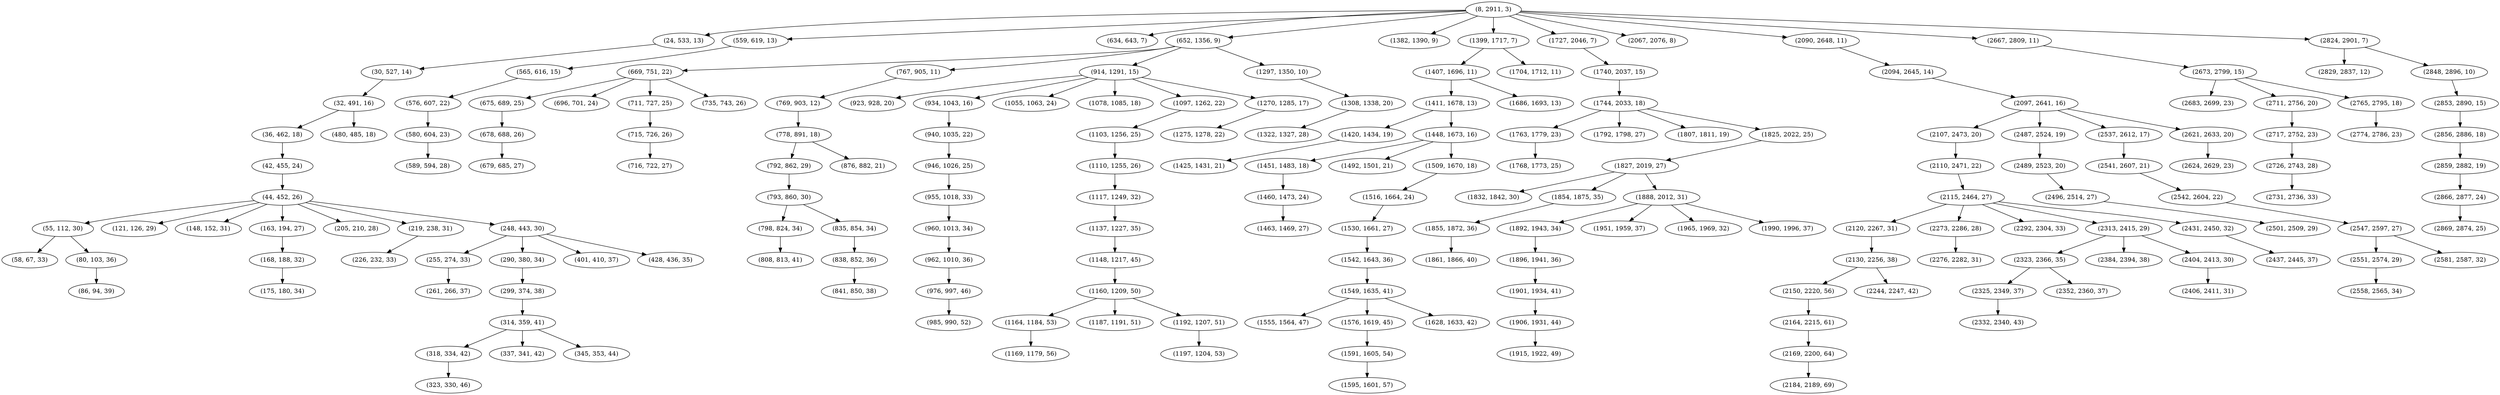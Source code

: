 digraph tree {
    "(8, 2911, 3)";
    "(24, 533, 13)";
    "(30, 527, 14)";
    "(32, 491, 16)";
    "(36, 462, 18)";
    "(42, 455, 24)";
    "(44, 452, 26)";
    "(55, 112, 30)";
    "(58, 67, 33)";
    "(80, 103, 36)";
    "(86, 94, 39)";
    "(121, 126, 29)";
    "(148, 152, 31)";
    "(163, 194, 27)";
    "(168, 188, 32)";
    "(175, 180, 34)";
    "(205, 210, 28)";
    "(219, 238, 31)";
    "(226, 232, 33)";
    "(248, 443, 30)";
    "(255, 274, 33)";
    "(261, 266, 37)";
    "(290, 380, 34)";
    "(299, 374, 38)";
    "(314, 359, 41)";
    "(318, 334, 42)";
    "(323, 330, 46)";
    "(337, 341, 42)";
    "(345, 353, 44)";
    "(401, 410, 37)";
    "(428, 436, 35)";
    "(480, 485, 18)";
    "(559, 619, 13)";
    "(565, 616, 15)";
    "(576, 607, 22)";
    "(580, 604, 23)";
    "(589, 594, 28)";
    "(634, 643, 7)";
    "(652, 1356, 9)";
    "(669, 751, 22)";
    "(675, 689, 25)";
    "(678, 688, 26)";
    "(679, 685, 27)";
    "(696, 701, 24)";
    "(711, 727, 25)";
    "(715, 726, 26)";
    "(716, 722, 27)";
    "(735, 743, 26)";
    "(767, 905, 11)";
    "(769, 903, 12)";
    "(778, 891, 18)";
    "(792, 862, 29)";
    "(793, 860, 30)";
    "(798, 824, 34)";
    "(808, 813, 41)";
    "(835, 854, 34)";
    "(838, 852, 36)";
    "(841, 850, 38)";
    "(876, 882, 21)";
    "(914, 1291, 15)";
    "(923, 928, 20)";
    "(934, 1043, 16)";
    "(940, 1035, 22)";
    "(946, 1026, 25)";
    "(955, 1018, 33)";
    "(960, 1013, 34)";
    "(962, 1010, 36)";
    "(976, 997, 46)";
    "(985, 990, 52)";
    "(1055, 1063, 24)";
    "(1078, 1085, 18)";
    "(1097, 1262, 22)";
    "(1103, 1256, 25)";
    "(1110, 1255, 26)";
    "(1117, 1249, 32)";
    "(1137, 1227, 35)";
    "(1148, 1217, 45)";
    "(1160, 1209, 50)";
    "(1164, 1184, 53)";
    "(1169, 1179, 56)";
    "(1187, 1191, 51)";
    "(1192, 1207, 51)";
    "(1197, 1204, 53)";
    "(1270, 1285, 17)";
    "(1275, 1278, 22)";
    "(1297, 1350, 10)";
    "(1308, 1338, 20)";
    "(1322, 1327, 28)";
    "(1382, 1390, 9)";
    "(1399, 1717, 7)";
    "(1407, 1696, 11)";
    "(1411, 1678, 13)";
    "(1420, 1434, 19)";
    "(1425, 1431, 21)";
    "(1448, 1673, 16)";
    "(1451, 1483, 18)";
    "(1460, 1473, 24)";
    "(1463, 1469, 27)";
    "(1492, 1501, 21)";
    "(1509, 1670, 18)";
    "(1516, 1664, 24)";
    "(1530, 1661, 27)";
    "(1542, 1643, 36)";
    "(1549, 1635, 41)";
    "(1555, 1564, 47)";
    "(1576, 1619, 45)";
    "(1591, 1605, 54)";
    "(1595, 1601, 57)";
    "(1628, 1633, 42)";
    "(1686, 1693, 13)";
    "(1704, 1712, 11)";
    "(1727, 2046, 7)";
    "(1740, 2037, 15)";
    "(1744, 2033, 18)";
    "(1763, 1779, 23)";
    "(1768, 1773, 25)";
    "(1792, 1798, 27)";
    "(1807, 1811, 19)";
    "(1825, 2022, 25)";
    "(1827, 2019, 27)";
    "(1832, 1842, 30)";
    "(1854, 1875, 35)";
    "(1855, 1872, 36)";
    "(1861, 1866, 40)";
    "(1888, 2012, 31)";
    "(1892, 1943, 34)";
    "(1896, 1941, 36)";
    "(1901, 1934, 41)";
    "(1906, 1931, 44)";
    "(1915, 1922, 49)";
    "(1951, 1959, 37)";
    "(1965, 1969, 32)";
    "(1990, 1996, 37)";
    "(2067, 2076, 8)";
    "(2090, 2648, 11)";
    "(2094, 2645, 14)";
    "(2097, 2641, 16)";
    "(2107, 2473, 20)";
    "(2110, 2471, 22)";
    "(2115, 2464, 27)";
    "(2120, 2267, 31)";
    "(2130, 2256, 38)";
    "(2150, 2220, 56)";
    "(2164, 2215, 61)";
    "(2169, 2200, 64)";
    "(2184, 2189, 69)";
    "(2244, 2247, 42)";
    "(2273, 2286, 28)";
    "(2276, 2282, 31)";
    "(2292, 2304, 33)";
    "(2313, 2415, 29)";
    "(2323, 2366, 35)";
    "(2325, 2349, 37)";
    "(2332, 2340, 43)";
    "(2352, 2360, 37)";
    "(2384, 2394, 38)";
    "(2404, 2413, 30)";
    "(2406, 2411, 31)";
    "(2431, 2450, 32)";
    "(2437, 2445, 37)";
    "(2487, 2524, 19)";
    "(2489, 2523, 20)";
    "(2496, 2514, 27)";
    "(2501, 2509, 29)";
    "(2537, 2612, 17)";
    "(2541, 2607, 21)";
    "(2542, 2604, 22)";
    "(2547, 2597, 27)";
    "(2551, 2574, 29)";
    "(2558, 2565, 34)";
    "(2581, 2587, 32)";
    "(2621, 2633, 20)";
    "(2624, 2629, 23)";
    "(2667, 2809, 11)";
    "(2673, 2799, 15)";
    "(2683, 2699, 23)";
    "(2711, 2756, 20)";
    "(2717, 2752, 23)";
    "(2726, 2743, 28)";
    "(2731, 2736, 33)";
    "(2765, 2795, 18)";
    "(2774, 2786, 23)";
    "(2824, 2901, 7)";
    "(2829, 2837, 12)";
    "(2848, 2896, 10)";
    "(2853, 2890, 15)";
    "(2856, 2886, 18)";
    "(2859, 2882, 19)";
    "(2866, 2877, 24)";
    "(2869, 2874, 25)";
    "(8, 2911, 3)" -> "(24, 533, 13)";
    "(8, 2911, 3)" -> "(559, 619, 13)";
    "(8, 2911, 3)" -> "(634, 643, 7)";
    "(8, 2911, 3)" -> "(652, 1356, 9)";
    "(8, 2911, 3)" -> "(1382, 1390, 9)";
    "(8, 2911, 3)" -> "(1399, 1717, 7)";
    "(8, 2911, 3)" -> "(1727, 2046, 7)";
    "(8, 2911, 3)" -> "(2067, 2076, 8)";
    "(8, 2911, 3)" -> "(2090, 2648, 11)";
    "(8, 2911, 3)" -> "(2667, 2809, 11)";
    "(8, 2911, 3)" -> "(2824, 2901, 7)";
    "(24, 533, 13)" -> "(30, 527, 14)";
    "(30, 527, 14)" -> "(32, 491, 16)";
    "(32, 491, 16)" -> "(36, 462, 18)";
    "(32, 491, 16)" -> "(480, 485, 18)";
    "(36, 462, 18)" -> "(42, 455, 24)";
    "(42, 455, 24)" -> "(44, 452, 26)";
    "(44, 452, 26)" -> "(55, 112, 30)";
    "(44, 452, 26)" -> "(121, 126, 29)";
    "(44, 452, 26)" -> "(148, 152, 31)";
    "(44, 452, 26)" -> "(163, 194, 27)";
    "(44, 452, 26)" -> "(205, 210, 28)";
    "(44, 452, 26)" -> "(219, 238, 31)";
    "(44, 452, 26)" -> "(248, 443, 30)";
    "(55, 112, 30)" -> "(58, 67, 33)";
    "(55, 112, 30)" -> "(80, 103, 36)";
    "(80, 103, 36)" -> "(86, 94, 39)";
    "(163, 194, 27)" -> "(168, 188, 32)";
    "(168, 188, 32)" -> "(175, 180, 34)";
    "(219, 238, 31)" -> "(226, 232, 33)";
    "(248, 443, 30)" -> "(255, 274, 33)";
    "(248, 443, 30)" -> "(290, 380, 34)";
    "(248, 443, 30)" -> "(401, 410, 37)";
    "(248, 443, 30)" -> "(428, 436, 35)";
    "(255, 274, 33)" -> "(261, 266, 37)";
    "(290, 380, 34)" -> "(299, 374, 38)";
    "(299, 374, 38)" -> "(314, 359, 41)";
    "(314, 359, 41)" -> "(318, 334, 42)";
    "(314, 359, 41)" -> "(337, 341, 42)";
    "(314, 359, 41)" -> "(345, 353, 44)";
    "(318, 334, 42)" -> "(323, 330, 46)";
    "(559, 619, 13)" -> "(565, 616, 15)";
    "(565, 616, 15)" -> "(576, 607, 22)";
    "(576, 607, 22)" -> "(580, 604, 23)";
    "(580, 604, 23)" -> "(589, 594, 28)";
    "(652, 1356, 9)" -> "(669, 751, 22)";
    "(652, 1356, 9)" -> "(767, 905, 11)";
    "(652, 1356, 9)" -> "(914, 1291, 15)";
    "(652, 1356, 9)" -> "(1297, 1350, 10)";
    "(669, 751, 22)" -> "(675, 689, 25)";
    "(669, 751, 22)" -> "(696, 701, 24)";
    "(669, 751, 22)" -> "(711, 727, 25)";
    "(669, 751, 22)" -> "(735, 743, 26)";
    "(675, 689, 25)" -> "(678, 688, 26)";
    "(678, 688, 26)" -> "(679, 685, 27)";
    "(711, 727, 25)" -> "(715, 726, 26)";
    "(715, 726, 26)" -> "(716, 722, 27)";
    "(767, 905, 11)" -> "(769, 903, 12)";
    "(769, 903, 12)" -> "(778, 891, 18)";
    "(778, 891, 18)" -> "(792, 862, 29)";
    "(778, 891, 18)" -> "(876, 882, 21)";
    "(792, 862, 29)" -> "(793, 860, 30)";
    "(793, 860, 30)" -> "(798, 824, 34)";
    "(793, 860, 30)" -> "(835, 854, 34)";
    "(798, 824, 34)" -> "(808, 813, 41)";
    "(835, 854, 34)" -> "(838, 852, 36)";
    "(838, 852, 36)" -> "(841, 850, 38)";
    "(914, 1291, 15)" -> "(923, 928, 20)";
    "(914, 1291, 15)" -> "(934, 1043, 16)";
    "(914, 1291, 15)" -> "(1055, 1063, 24)";
    "(914, 1291, 15)" -> "(1078, 1085, 18)";
    "(914, 1291, 15)" -> "(1097, 1262, 22)";
    "(914, 1291, 15)" -> "(1270, 1285, 17)";
    "(934, 1043, 16)" -> "(940, 1035, 22)";
    "(940, 1035, 22)" -> "(946, 1026, 25)";
    "(946, 1026, 25)" -> "(955, 1018, 33)";
    "(955, 1018, 33)" -> "(960, 1013, 34)";
    "(960, 1013, 34)" -> "(962, 1010, 36)";
    "(962, 1010, 36)" -> "(976, 997, 46)";
    "(976, 997, 46)" -> "(985, 990, 52)";
    "(1097, 1262, 22)" -> "(1103, 1256, 25)";
    "(1103, 1256, 25)" -> "(1110, 1255, 26)";
    "(1110, 1255, 26)" -> "(1117, 1249, 32)";
    "(1117, 1249, 32)" -> "(1137, 1227, 35)";
    "(1137, 1227, 35)" -> "(1148, 1217, 45)";
    "(1148, 1217, 45)" -> "(1160, 1209, 50)";
    "(1160, 1209, 50)" -> "(1164, 1184, 53)";
    "(1160, 1209, 50)" -> "(1187, 1191, 51)";
    "(1160, 1209, 50)" -> "(1192, 1207, 51)";
    "(1164, 1184, 53)" -> "(1169, 1179, 56)";
    "(1192, 1207, 51)" -> "(1197, 1204, 53)";
    "(1270, 1285, 17)" -> "(1275, 1278, 22)";
    "(1297, 1350, 10)" -> "(1308, 1338, 20)";
    "(1308, 1338, 20)" -> "(1322, 1327, 28)";
    "(1399, 1717, 7)" -> "(1407, 1696, 11)";
    "(1399, 1717, 7)" -> "(1704, 1712, 11)";
    "(1407, 1696, 11)" -> "(1411, 1678, 13)";
    "(1407, 1696, 11)" -> "(1686, 1693, 13)";
    "(1411, 1678, 13)" -> "(1420, 1434, 19)";
    "(1411, 1678, 13)" -> "(1448, 1673, 16)";
    "(1420, 1434, 19)" -> "(1425, 1431, 21)";
    "(1448, 1673, 16)" -> "(1451, 1483, 18)";
    "(1448, 1673, 16)" -> "(1492, 1501, 21)";
    "(1448, 1673, 16)" -> "(1509, 1670, 18)";
    "(1451, 1483, 18)" -> "(1460, 1473, 24)";
    "(1460, 1473, 24)" -> "(1463, 1469, 27)";
    "(1509, 1670, 18)" -> "(1516, 1664, 24)";
    "(1516, 1664, 24)" -> "(1530, 1661, 27)";
    "(1530, 1661, 27)" -> "(1542, 1643, 36)";
    "(1542, 1643, 36)" -> "(1549, 1635, 41)";
    "(1549, 1635, 41)" -> "(1555, 1564, 47)";
    "(1549, 1635, 41)" -> "(1576, 1619, 45)";
    "(1549, 1635, 41)" -> "(1628, 1633, 42)";
    "(1576, 1619, 45)" -> "(1591, 1605, 54)";
    "(1591, 1605, 54)" -> "(1595, 1601, 57)";
    "(1727, 2046, 7)" -> "(1740, 2037, 15)";
    "(1740, 2037, 15)" -> "(1744, 2033, 18)";
    "(1744, 2033, 18)" -> "(1763, 1779, 23)";
    "(1744, 2033, 18)" -> "(1792, 1798, 27)";
    "(1744, 2033, 18)" -> "(1807, 1811, 19)";
    "(1744, 2033, 18)" -> "(1825, 2022, 25)";
    "(1763, 1779, 23)" -> "(1768, 1773, 25)";
    "(1825, 2022, 25)" -> "(1827, 2019, 27)";
    "(1827, 2019, 27)" -> "(1832, 1842, 30)";
    "(1827, 2019, 27)" -> "(1854, 1875, 35)";
    "(1827, 2019, 27)" -> "(1888, 2012, 31)";
    "(1854, 1875, 35)" -> "(1855, 1872, 36)";
    "(1855, 1872, 36)" -> "(1861, 1866, 40)";
    "(1888, 2012, 31)" -> "(1892, 1943, 34)";
    "(1888, 2012, 31)" -> "(1951, 1959, 37)";
    "(1888, 2012, 31)" -> "(1965, 1969, 32)";
    "(1888, 2012, 31)" -> "(1990, 1996, 37)";
    "(1892, 1943, 34)" -> "(1896, 1941, 36)";
    "(1896, 1941, 36)" -> "(1901, 1934, 41)";
    "(1901, 1934, 41)" -> "(1906, 1931, 44)";
    "(1906, 1931, 44)" -> "(1915, 1922, 49)";
    "(2090, 2648, 11)" -> "(2094, 2645, 14)";
    "(2094, 2645, 14)" -> "(2097, 2641, 16)";
    "(2097, 2641, 16)" -> "(2107, 2473, 20)";
    "(2097, 2641, 16)" -> "(2487, 2524, 19)";
    "(2097, 2641, 16)" -> "(2537, 2612, 17)";
    "(2097, 2641, 16)" -> "(2621, 2633, 20)";
    "(2107, 2473, 20)" -> "(2110, 2471, 22)";
    "(2110, 2471, 22)" -> "(2115, 2464, 27)";
    "(2115, 2464, 27)" -> "(2120, 2267, 31)";
    "(2115, 2464, 27)" -> "(2273, 2286, 28)";
    "(2115, 2464, 27)" -> "(2292, 2304, 33)";
    "(2115, 2464, 27)" -> "(2313, 2415, 29)";
    "(2115, 2464, 27)" -> "(2431, 2450, 32)";
    "(2120, 2267, 31)" -> "(2130, 2256, 38)";
    "(2130, 2256, 38)" -> "(2150, 2220, 56)";
    "(2130, 2256, 38)" -> "(2244, 2247, 42)";
    "(2150, 2220, 56)" -> "(2164, 2215, 61)";
    "(2164, 2215, 61)" -> "(2169, 2200, 64)";
    "(2169, 2200, 64)" -> "(2184, 2189, 69)";
    "(2273, 2286, 28)" -> "(2276, 2282, 31)";
    "(2313, 2415, 29)" -> "(2323, 2366, 35)";
    "(2313, 2415, 29)" -> "(2384, 2394, 38)";
    "(2313, 2415, 29)" -> "(2404, 2413, 30)";
    "(2323, 2366, 35)" -> "(2325, 2349, 37)";
    "(2323, 2366, 35)" -> "(2352, 2360, 37)";
    "(2325, 2349, 37)" -> "(2332, 2340, 43)";
    "(2404, 2413, 30)" -> "(2406, 2411, 31)";
    "(2431, 2450, 32)" -> "(2437, 2445, 37)";
    "(2487, 2524, 19)" -> "(2489, 2523, 20)";
    "(2489, 2523, 20)" -> "(2496, 2514, 27)";
    "(2496, 2514, 27)" -> "(2501, 2509, 29)";
    "(2537, 2612, 17)" -> "(2541, 2607, 21)";
    "(2541, 2607, 21)" -> "(2542, 2604, 22)";
    "(2542, 2604, 22)" -> "(2547, 2597, 27)";
    "(2547, 2597, 27)" -> "(2551, 2574, 29)";
    "(2547, 2597, 27)" -> "(2581, 2587, 32)";
    "(2551, 2574, 29)" -> "(2558, 2565, 34)";
    "(2621, 2633, 20)" -> "(2624, 2629, 23)";
    "(2667, 2809, 11)" -> "(2673, 2799, 15)";
    "(2673, 2799, 15)" -> "(2683, 2699, 23)";
    "(2673, 2799, 15)" -> "(2711, 2756, 20)";
    "(2673, 2799, 15)" -> "(2765, 2795, 18)";
    "(2711, 2756, 20)" -> "(2717, 2752, 23)";
    "(2717, 2752, 23)" -> "(2726, 2743, 28)";
    "(2726, 2743, 28)" -> "(2731, 2736, 33)";
    "(2765, 2795, 18)" -> "(2774, 2786, 23)";
    "(2824, 2901, 7)" -> "(2829, 2837, 12)";
    "(2824, 2901, 7)" -> "(2848, 2896, 10)";
    "(2848, 2896, 10)" -> "(2853, 2890, 15)";
    "(2853, 2890, 15)" -> "(2856, 2886, 18)";
    "(2856, 2886, 18)" -> "(2859, 2882, 19)";
    "(2859, 2882, 19)" -> "(2866, 2877, 24)";
    "(2866, 2877, 24)" -> "(2869, 2874, 25)";
}
